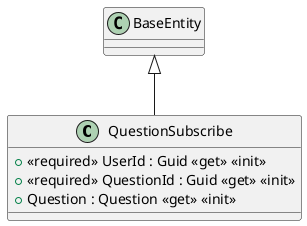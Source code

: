 @startuml
class QuestionSubscribe {
    + <<required>> UserId : Guid <<get>> <<init>>
    + <<required>> QuestionId : Guid <<get>> <<init>>
    + Question : Question <<get>> <<init>>
}
BaseEntity <|-- QuestionSubscribe
@enduml
